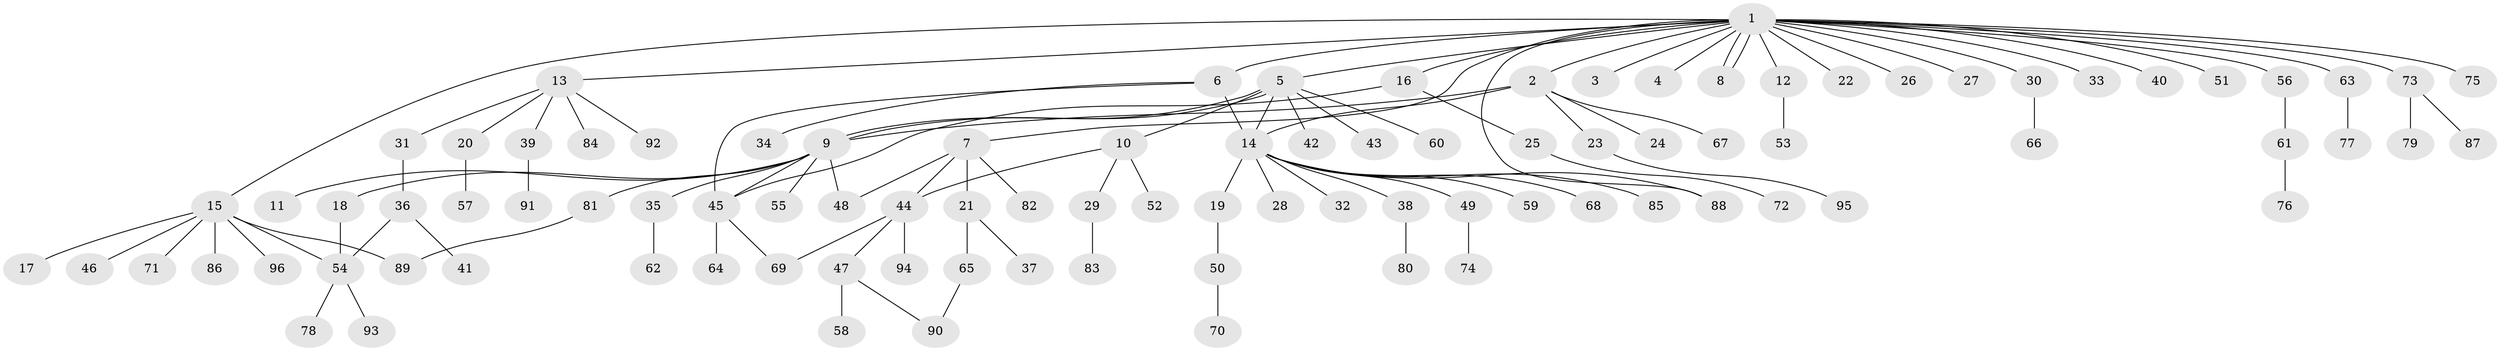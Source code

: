 // coarse degree distribution, {23: 0.014492753623188406, 6: 0.014492753623188406, 1: 0.6231884057971014, 7: 0.014492753623188406, 3: 0.043478260869565216, 4: 0.043478260869565216, 2: 0.15942028985507245, 9: 0.014492753623188406, 5: 0.043478260869565216, 12: 0.014492753623188406, 8: 0.014492753623188406}
// Generated by graph-tools (version 1.1) at 2025/51/02/27/25 19:51:58]
// undirected, 96 vertices, 110 edges
graph export_dot {
graph [start="1"]
  node [color=gray90,style=filled];
  1;
  2;
  3;
  4;
  5;
  6;
  7;
  8;
  9;
  10;
  11;
  12;
  13;
  14;
  15;
  16;
  17;
  18;
  19;
  20;
  21;
  22;
  23;
  24;
  25;
  26;
  27;
  28;
  29;
  30;
  31;
  32;
  33;
  34;
  35;
  36;
  37;
  38;
  39;
  40;
  41;
  42;
  43;
  44;
  45;
  46;
  47;
  48;
  49;
  50;
  51;
  52;
  53;
  54;
  55;
  56;
  57;
  58;
  59;
  60;
  61;
  62;
  63;
  64;
  65;
  66;
  67;
  68;
  69;
  70;
  71;
  72;
  73;
  74;
  75;
  76;
  77;
  78;
  79;
  80;
  81;
  82;
  83;
  84;
  85;
  86;
  87;
  88;
  89;
  90;
  91;
  92;
  93;
  94;
  95;
  96;
  1 -- 2;
  1 -- 3;
  1 -- 4;
  1 -- 5;
  1 -- 6;
  1 -- 7;
  1 -- 8;
  1 -- 8;
  1 -- 12;
  1 -- 13;
  1 -- 15;
  1 -- 16;
  1 -- 22;
  1 -- 26;
  1 -- 27;
  1 -- 30;
  1 -- 33;
  1 -- 40;
  1 -- 51;
  1 -- 56;
  1 -- 63;
  1 -- 73;
  1 -- 75;
  1 -- 88;
  2 -- 9;
  2 -- 14;
  2 -- 23;
  2 -- 24;
  2 -- 67;
  5 -- 9;
  5 -- 9;
  5 -- 10;
  5 -- 14;
  5 -- 42;
  5 -- 43;
  5 -- 60;
  6 -- 14;
  6 -- 34;
  6 -- 45;
  7 -- 21;
  7 -- 44;
  7 -- 48;
  7 -- 82;
  9 -- 11;
  9 -- 18;
  9 -- 35;
  9 -- 45;
  9 -- 48;
  9 -- 55;
  9 -- 81;
  10 -- 29;
  10 -- 44;
  10 -- 52;
  12 -- 53;
  13 -- 20;
  13 -- 31;
  13 -- 39;
  13 -- 84;
  13 -- 92;
  14 -- 19;
  14 -- 28;
  14 -- 32;
  14 -- 38;
  14 -- 49;
  14 -- 59;
  14 -- 68;
  14 -- 85;
  14 -- 88;
  15 -- 17;
  15 -- 46;
  15 -- 54;
  15 -- 71;
  15 -- 86;
  15 -- 89;
  15 -- 96;
  16 -- 25;
  16 -- 45;
  18 -- 54;
  19 -- 50;
  20 -- 57;
  21 -- 37;
  21 -- 65;
  23 -- 95;
  25 -- 72;
  29 -- 83;
  30 -- 66;
  31 -- 36;
  35 -- 62;
  36 -- 41;
  36 -- 54;
  38 -- 80;
  39 -- 91;
  44 -- 47;
  44 -- 69;
  44 -- 94;
  45 -- 64;
  45 -- 69;
  47 -- 58;
  47 -- 90;
  49 -- 74;
  50 -- 70;
  54 -- 78;
  54 -- 93;
  56 -- 61;
  61 -- 76;
  63 -- 77;
  65 -- 90;
  73 -- 79;
  73 -- 87;
  81 -- 89;
}
